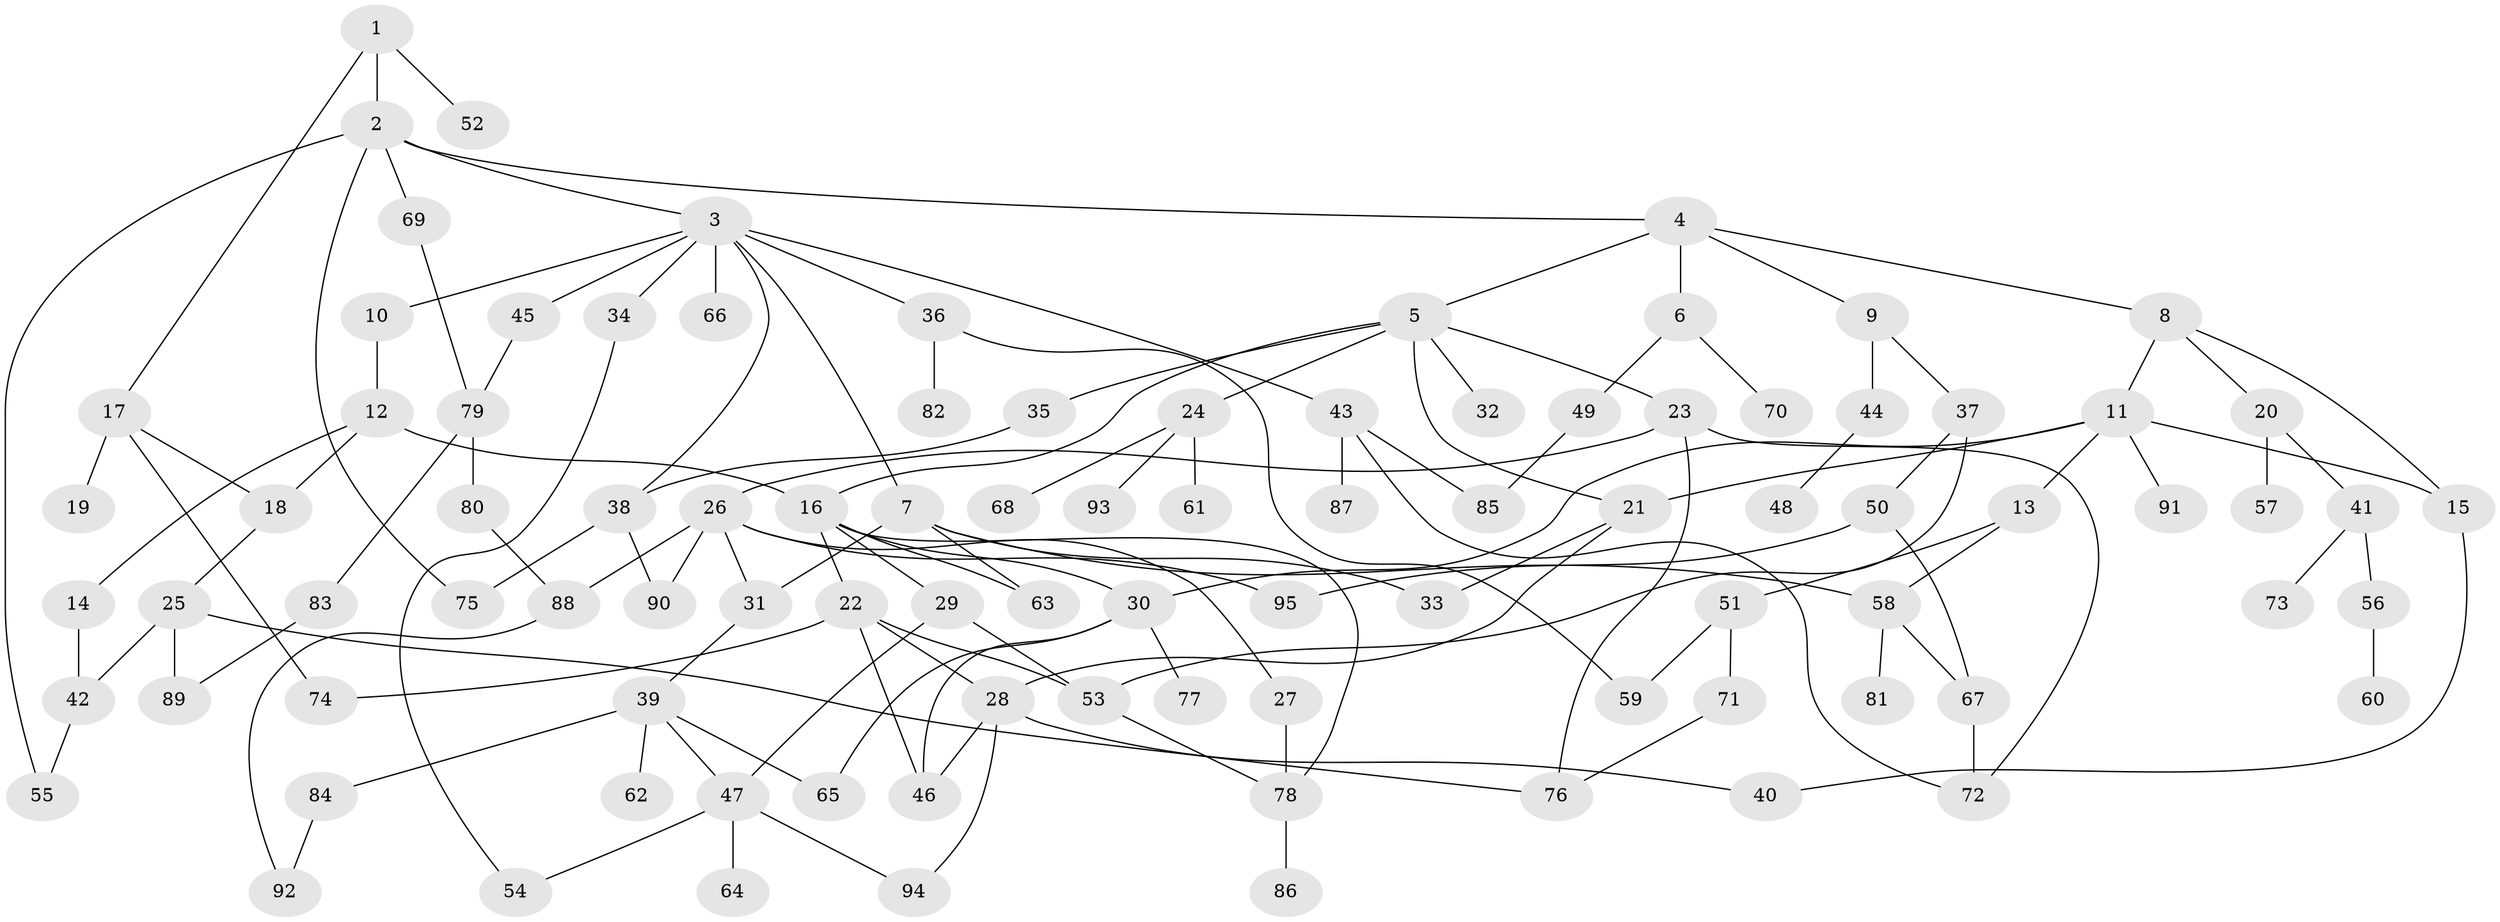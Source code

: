// coarse degree distribution, {5: 0.13793103448275862, 7: 0.06896551724137931, 6: 0.10344827586206896, 2: 0.13793103448275862, 12: 0.034482758620689655, 4: 0.1724137931034483, 3: 0.20689655172413793, 1: 0.13793103448275862}
// Generated by graph-tools (version 1.1) at 2025/49/03/04/25 22:49:08]
// undirected, 95 vertices, 133 edges
graph export_dot {
  node [color=gray90,style=filled];
  1;
  2;
  3;
  4;
  5;
  6;
  7;
  8;
  9;
  10;
  11;
  12;
  13;
  14;
  15;
  16;
  17;
  18;
  19;
  20;
  21;
  22;
  23;
  24;
  25;
  26;
  27;
  28;
  29;
  30;
  31;
  32;
  33;
  34;
  35;
  36;
  37;
  38;
  39;
  40;
  41;
  42;
  43;
  44;
  45;
  46;
  47;
  48;
  49;
  50;
  51;
  52;
  53;
  54;
  55;
  56;
  57;
  58;
  59;
  60;
  61;
  62;
  63;
  64;
  65;
  66;
  67;
  68;
  69;
  70;
  71;
  72;
  73;
  74;
  75;
  76;
  77;
  78;
  79;
  80;
  81;
  82;
  83;
  84;
  85;
  86;
  87;
  88;
  89;
  90;
  91;
  92;
  93;
  94;
  95;
  1 -- 2;
  1 -- 17;
  1 -- 52;
  2 -- 3;
  2 -- 4;
  2 -- 69;
  2 -- 75;
  2 -- 55;
  3 -- 7;
  3 -- 10;
  3 -- 34;
  3 -- 36;
  3 -- 43;
  3 -- 45;
  3 -- 66;
  3 -- 38;
  4 -- 5;
  4 -- 6;
  4 -- 8;
  4 -- 9;
  5 -- 16;
  5 -- 23;
  5 -- 24;
  5 -- 32;
  5 -- 35;
  5 -- 21;
  6 -- 49;
  6 -- 70;
  7 -- 31;
  7 -- 58;
  7 -- 63;
  7 -- 33;
  8 -- 11;
  8 -- 15;
  8 -- 20;
  9 -- 37;
  9 -- 44;
  10 -- 12;
  11 -- 13;
  11 -- 21;
  11 -- 91;
  11 -- 15;
  11 -- 30;
  12 -- 14;
  12 -- 18;
  12 -- 16;
  13 -- 51;
  13 -- 58;
  14 -- 42;
  15 -- 40;
  16 -- 22;
  16 -- 29;
  16 -- 30;
  16 -- 63;
  16 -- 78;
  17 -- 18;
  17 -- 19;
  17 -- 74;
  18 -- 25;
  20 -- 41;
  20 -- 57;
  21 -- 28;
  21 -- 33;
  22 -- 46;
  22 -- 53;
  22 -- 74;
  22 -- 28;
  23 -- 26;
  23 -- 72;
  23 -- 76;
  24 -- 61;
  24 -- 68;
  24 -- 93;
  25 -- 89;
  25 -- 42;
  25 -- 76;
  26 -- 27;
  26 -- 90;
  26 -- 88;
  26 -- 95;
  26 -- 31;
  27 -- 78;
  28 -- 94;
  28 -- 46;
  28 -- 40;
  29 -- 47;
  29 -- 53;
  30 -- 77;
  30 -- 65;
  30 -- 46;
  31 -- 39;
  34 -- 54;
  35 -- 38;
  36 -- 82;
  36 -- 59;
  37 -- 50;
  37 -- 53;
  38 -- 90;
  38 -- 75;
  39 -- 47;
  39 -- 62;
  39 -- 65;
  39 -- 84;
  41 -- 56;
  41 -- 73;
  42 -- 55;
  43 -- 72;
  43 -- 85;
  43 -- 87;
  44 -- 48;
  45 -- 79;
  47 -- 54;
  47 -- 64;
  47 -- 94;
  49 -- 85;
  50 -- 95;
  50 -- 67;
  51 -- 59;
  51 -- 71;
  53 -- 78;
  56 -- 60;
  58 -- 67;
  58 -- 81;
  67 -- 72;
  69 -- 79;
  71 -- 76;
  78 -- 86;
  79 -- 80;
  79 -- 83;
  80 -- 88;
  83 -- 89;
  84 -- 92;
  88 -- 92;
}
